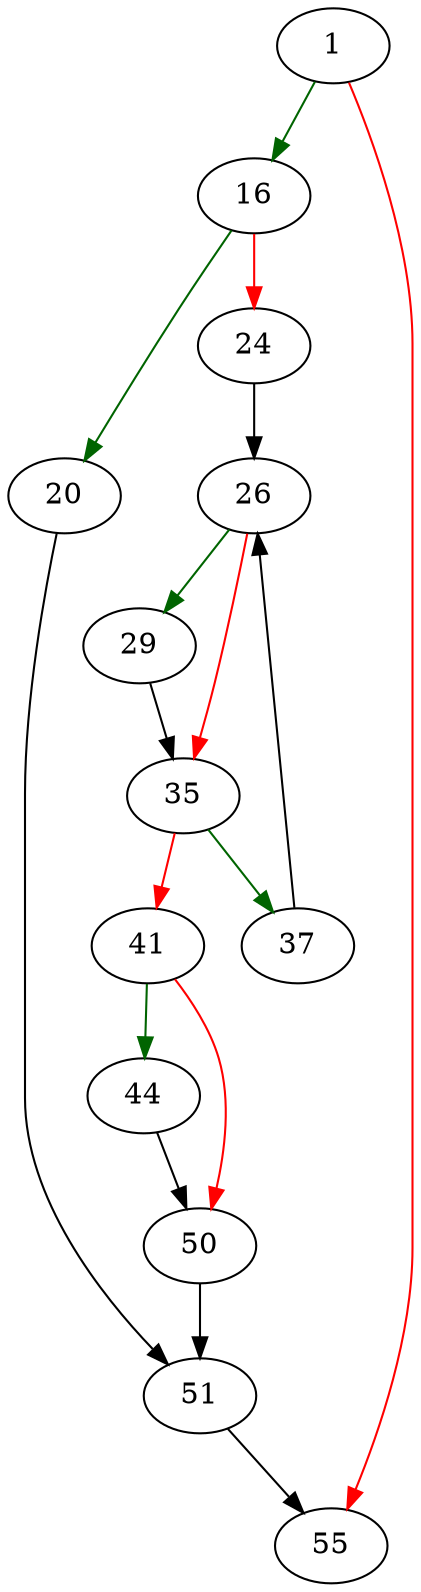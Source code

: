 strict digraph "removeFromSharingList" {
	// Node definitions.
	1 [entry=true];
	16;
	55;
	20;
	24;
	51;
	26;
	29;
	35;
	37;
	41;
	44;
	50;

	// Edge definitions.
	1 -> 16 [
		color=darkgreen
		cond=true
	];
	1 -> 55 [
		color=red
		cond=false
	];
	16 -> 20 [
		color=darkgreen
		cond=true
	];
	16 -> 24 [
		color=red
		cond=false
	];
	20 -> 51;
	24 -> 26;
	51 -> 55;
	26 -> 29 [
		color=darkgreen
		cond=true
	];
	26 -> 35 [
		color=red
		cond=false
	];
	29 -> 35;
	35 -> 37 [
		color=darkgreen
		cond=true
	];
	35 -> 41 [
		color=red
		cond=false
	];
	37 -> 26;
	41 -> 44 [
		color=darkgreen
		cond=true
	];
	41 -> 50 [
		color=red
		cond=false
	];
	44 -> 50;
	50 -> 51;
}